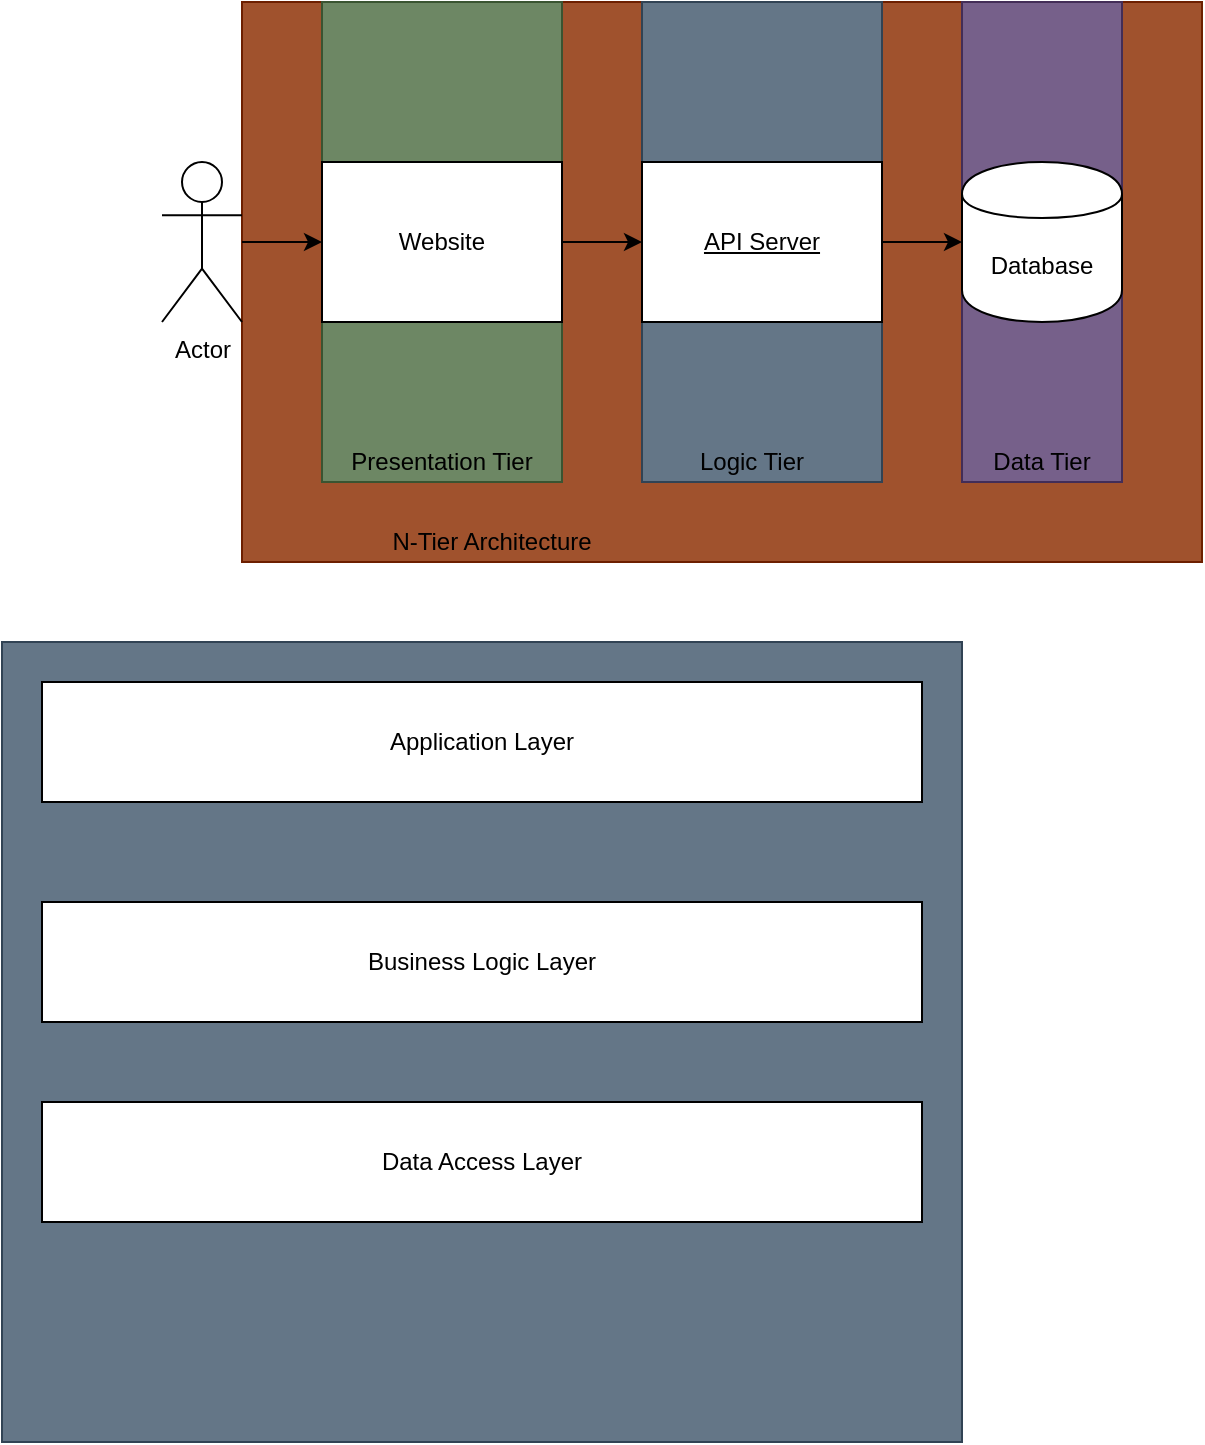 <mxfile version="11.1.4" type="device"><diagram id="aFPRCYcx5C8ON2NsaTkk" name="Page-1"><mxGraphModel dx="857" dy="855" grid="1" gridSize="10" guides="1" tooltips="1" connect="1" arrows="1" fold="1" page="1" pageScale="1" pageWidth="850" pageHeight="1100" math="0" shadow="0"><root><mxCell id="0"/><mxCell id="1" parent="0"/><mxCell id="Jti0f9mjAvJ2uJuJc5Ab-55" value="" style="rounded=0;whiteSpace=wrap;html=1;fillColor=#a0522d;strokeColor=#6D1F00;fontColor=#ffffff;" parent="1" vertex="1"><mxGeometry x="240" width="480" height="280" as="geometry"/></mxCell><mxCell id="Jti0f9mjAvJ2uJuJc5Ab-51" value="" style="rounded=0;whiteSpace=wrap;html=1;fillColor=#76608a;strokeColor=#432D57;fontColor=#ffffff;" parent="1" vertex="1"><mxGeometry x="600" width="80" height="240" as="geometry"/></mxCell><mxCell id="Jti0f9mjAvJ2uJuJc5Ab-50" value="" style="rounded=0;whiteSpace=wrap;html=1;fillColor=#647687;strokeColor=#314354;fontColor=#ffffff;" parent="1" vertex="1"><mxGeometry x="440" width="120" height="240" as="geometry"/></mxCell><mxCell id="Jti0f9mjAvJ2uJuJc5Ab-49" value="" style="rounded=0;whiteSpace=wrap;html=1;fillColor=#6d8764;strokeColor=#3A5431;fontColor=#ffffff;" parent="1" vertex="1"><mxGeometry x="280" width="120" height="240" as="geometry"/></mxCell><mxCell id="Jti0f9mjAvJ2uJuJc5Ab-41" value="" style="edgeStyle=orthogonalEdgeStyle;rounded=0;orthogonalLoop=1;jettySize=auto;html=1;" parent="1" source="Jti0f9mjAvJ2uJuJc5Ab-39" target="Jti0f9mjAvJ2uJuJc5Ab-40" edge="1"><mxGeometry relative="1" as="geometry"/></mxCell><mxCell id="Jti0f9mjAvJ2uJuJc5Ab-39" value="Actor" style="shape=umlActor;verticalLabelPosition=bottom;labelBackgroundColor=#ffffff;verticalAlign=top;html=1;outlineConnect=0;" parent="1" vertex="1"><mxGeometry x="200" y="80" width="40" height="80" as="geometry"/></mxCell><mxCell id="Jti0f9mjAvJ2uJuJc5Ab-45" value="" style="edgeStyle=orthogonalEdgeStyle;rounded=0;orthogonalLoop=1;jettySize=auto;html=1;" parent="1" source="Jti0f9mjAvJ2uJuJc5Ab-40" target="Jti0f9mjAvJ2uJuJc5Ab-44" edge="1"><mxGeometry relative="1" as="geometry"/></mxCell><mxCell id="Jti0f9mjAvJ2uJuJc5Ab-40" value="Website" style="rounded=0;whiteSpace=wrap;html=1;" parent="1" vertex="1"><mxGeometry x="280" y="80" width="120" height="80" as="geometry"/></mxCell><mxCell id="Jti0f9mjAvJ2uJuJc5Ab-47" value="" style="edgeStyle=orthogonalEdgeStyle;rounded=0;orthogonalLoop=1;jettySize=auto;html=1;" parent="1" source="Jti0f9mjAvJ2uJuJc5Ab-44" target="Jti0f9mjAvJ2uJuJc5Ab-46" edge="1"><mxGeometry relative="1" as="geometry"/></mxCell><mxCell id="Jti0f9mjAvJ2uJuJc5Ab-44" value="&lt;u&gt;API Server&lt;/u&gt;" style="rounded=0;whiteSpace=wrap;html=1;" parent="1" vertex="1"><mxGeometry x="440" y="80" width="120" height="80" as="geometry"/></mxCell><mxCell id="Jti0f9mjAvJ2uJuJc5Ab-46" value="Database" style="shape=cylinder;whiteSpace=wrap;html=1;boundedLbl=1;backgroundOutline=1;" parent="1" vertex="1"><mxGeometry x="600" y="80" width="80" height="80" as="geometry"/></mxCell><mxCell id="Jti0f9mjAvJ2uJuJc5Ab-52" value="Presentation Tier" style="text;html=1;strokeColor=none;fillColor=none;align=center;verticalAlign=middle;whiteSpace=wrap;rounded=0;" parent="1" vertex="1"><mxGeometry x="280" y="220" width="120" height="20" as="geometry"/></mxCell><mxCell id="Jti0f9mjAvJ2uJuJc5Ab-53" value="Logic Tier" style="text;html=1;strokeColor=none;fillColor=none;align=center;verticalAlign=middle;whiteSpace=wrap;rounded=0;" parent="1" vertex="1"><mxGeometry x="440" y="220" width="110" height="20" as="geometry"/></mxCell><mxCell id="Jti0f9mjAvJ2uJuJc5Ab-54" value="Data Tier" style="text;html=1;strokeColor=none;fillColor=none;align=center;verticalAlign=middle;whiteSpace=wrap;rounded=0;" parent="1" vertex="1"><mxGeometry x="600" y="220" width="80" height="20" as="geometry"/></mxCell><mxCell id="Jti0f9mjAvJ2uJuJc5Ab-56" value="N-Tier Architecture" style="text;html=1;strokeColor=none;fillColor=none;align=center;verticalAlign=middle;whiteSpace=wrap;rounded=0;" parent="1" vertex="1"><mxGeometry x="240" y="260" width="250" height="20" as="geometry"/></mxCell><mxCell id="sVjFs_rb_4hZuKv8bY---6" value="" style="rounded=0;whiteSpace=wrap;html=1;fillColor=#647687;strokeColor=#314354;fontColor=#ffffff;" vertex="1" parent="1"><mxGeometry x="120" y="320" width="480" height="400" as="geometry"/></mxCell><mxCell id="sVjFs_rb_4hZuKv8bY---9" value="Application Layer" style="rounded=0;whiteSpace=wrap;html=1;" vertex="1" parent="1"><mxGeometry x="140" y="340" width="440" height="60" as="geometry"/></mxCell><mxCell id="sVjFs_rb_4hZuKv8bY---12" value="Business Logic Layer" style="rounded=0;whiteSpace=wrap;html=1;" vertex="1" parent="1"><mxGeometry x="140" y="450" width="440" height="60" as="geometry"/></mxCell><mxCell id="sVjFs_rb_4hZuKv8bY---13" value="Data Access Layer" style="rounded=0;whiteSpace=wrap;html=1;" vertex="1" parent="1"><mxGeometry x="140" y="550" width="440" height="60" as="geometry"/></mxCell></root></mxGraphModel></diagram></mxfile>